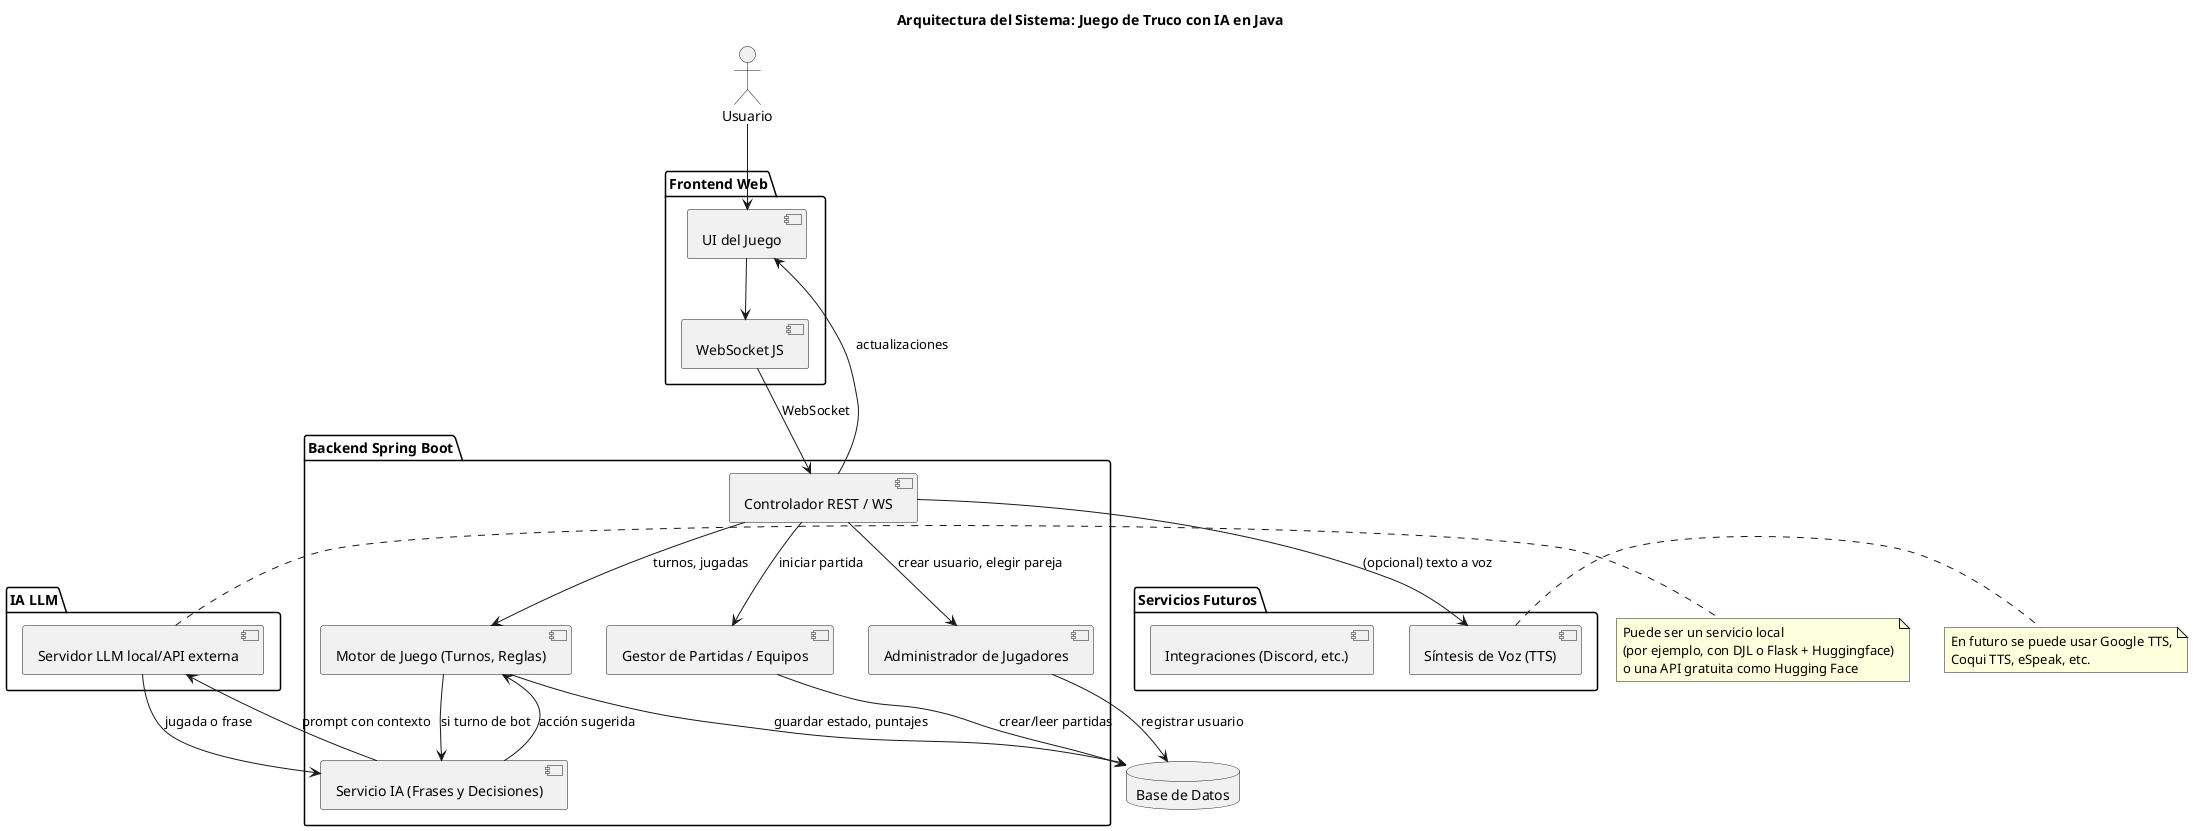 @startuml
title Arquitectura del Sistema: Juego de Truco con IA en Java

actor Usuario

package "Frontend Web" {
  component "UI del Juego" as UI
  component "WebSocket JS" as WSClient
}

package "Backend Spring Boot" {
  component "Controlador REST / WS" as Controller
  component "Motor de Juego (Turnos, Reglas)" as GameEngine
  component "Gestor de Partidas / Equipos" as MatchManager
  component "Servicio IA (Frases y Decisiones)" as TrucoAIService
  component "Administrador de Jugadores" as PlayerManager
}

package "IA LLM" {
  [Servidor LLM local/API externa] as LLM
}

database "Base de Datos" as DB

package "Servicios Futuros" {
  component "Síntesis de Voz (TTS)" as TTS
  component "Integraciones (Discord, etc.)" as Integrations
}

Usuario --> UI
UI --> WSClient
WSClient --> Controller : WebSocket
Controller --> GameEngine : turnos, jugadas
Controller --> PlayerManager : crear usuario, elegir pareja
Controller --> MatchManager : iniciar partida

GameEngine --> TrucoAIService : si turno de bot
TrucoAIService --> LLM : prompt con contexto
LLM --> TrucoAIService : jugada o frase
TrucoAIService --> GameEngine : acción sugerida

GameEngine --> DB : guardar estado, puntajes
PlayerManager --> DB : registrar usuario
MatchManager --> DB : crear/leer partidas

Controller --> UI : actualizaciones
Controller --> TTS : (opcional) texto a voz

note right of LLM
 Puede ser un servicio local
 (por ejemplo, con DJL o Flask + Huggingface)
 o una API gratuita como Hugging Face
end note

note right of TTS
 En futuro se puede usar Google TTS,
 Coqui TTS, eSpeak, etc.
end note

@enduml
